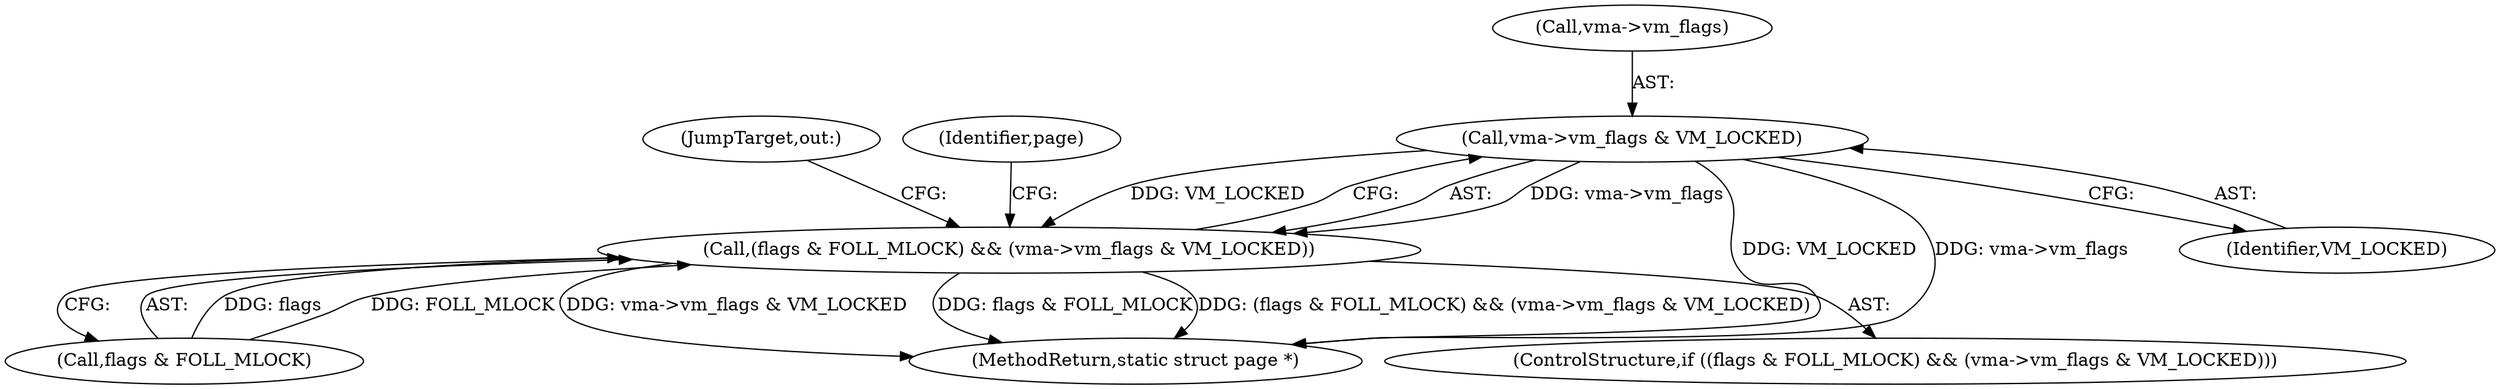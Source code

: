 digraph "0_linux_19be0eaffa3ac7d8eb6784ad9bdbc7d67ed8e619_0@pointer" {
"1000351" [label="(Call,vma->vm_flags & VM_LOCKED)"];
"1000347" [label="(Call,(flags & FOLL_MLOCK) && (vma->vm_flags & VM_LOCKED))"];
"1000348" [label="(Call,flags & FOLL_MLOCK)"];
"1000355" [label="(Identifier,VM_LOCKED)"];
"1000374" [label="(JumpTarget,out:)"];
"1000394" [label="(MethodReturn,static struct page *)"];
"1000359" [label="(Identifier,page)"];
"1000352" [label="(Call,vma->vm_flags)"];
"1000351" [label="(Call,vma->vm_flags & VM_LOCKED)"];
"1000347" [label="(Call,(flags & FOLL_MLOCK) && (vma->vm_flags & VM_LOCKED))"];
"1000346" [label="(ControlStructure,if ((flags & FOLL_MLOCK) && (vma->vm_flags & VM_LOCKED)))"];
"1000351" -> "1000347"  [label="AST: "];
"1000351" -> "1000355"  [label="CFG: "];
"1000352" -> "1000351"  [label="AST: "];
"1000355" -> "1000351"  [label="AST: "];
"1000347" -> "1000351"  [label="CFG: "];
"1000351" -> "1000394"  [label="DDG: vma->vm_flags"];
"1000351" -> "1000394"  [label="DDG: VM_LOCKED"];
"1000351" -> "1000347"  [label="DDG: vma->vm_flags"];
"1000351" -> "1000347"  [label="DDG: VM_LOCKED"];
"1000347" -> "1000346"  [label="AST: "];
"1000347" -> "1000348"  [label="CFG: "];
"1000348" -> "1000347"  [label="AST: "];
"1000359" -> "1000347"  [label="CFG: "];
"1000374" -> "1000347"  [label="CFG: "];
"1000347" -> "1000394"  [label="DDG: vma->vm_flags & VM_LOCKED"];
"1000347" -> "1000394"  [label="DDG: flags & FOLL_MLOCK"];
"1000347" -> "1000394"  [label="DDG: (flags & FOLL_MLOCK) && (vma->vm_flags & VM_LOCKED)"];
"1000348" -> "1000347"  [label="DDG: flags"];
"1000348" -> "1000347"  [label="DDG: FOLL_MLOCK"];
}
